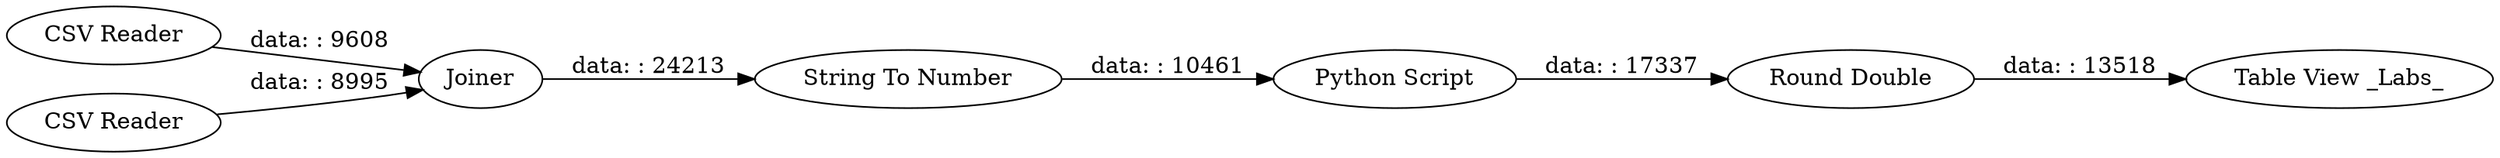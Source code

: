 digraph {
	"8444165900675673775_24" [label="CSV Reader"]
	"8444165900675673775_23" [label="CSV Reader"]
	"8444165900675673775_18" [label="String To Number"]
	"8444165900675673775_5" [label="Round Double"]
	"8444165900675673775_25" [label="Table View _Labs_"]
	"8444165900675673775_2" [label="Python Script"]
	"8444165900675673775_17" [label=Joiner]
	"8444165900675673775_23" -> "8444165900675673775_17" [label="data: : 8995"]
	"8444165900675673775_18" -> "8444165900675673775_2" [label="data: : 10461"]
	"8444165900675673775_17" -> "8444165900675673775_18" [label="data: : 24213"]
	"8444165900675673775_5" -> "8444165900675673775_25" [label="data: : 13518"]
	"8444165900675673775_24" -> "8444165900675673775_17" [label="data: : 9608"]
	"8444165900675673775_2" -> "8444165900675673775_5" [label="data: : 17337"]
	rankdir=LR
}
